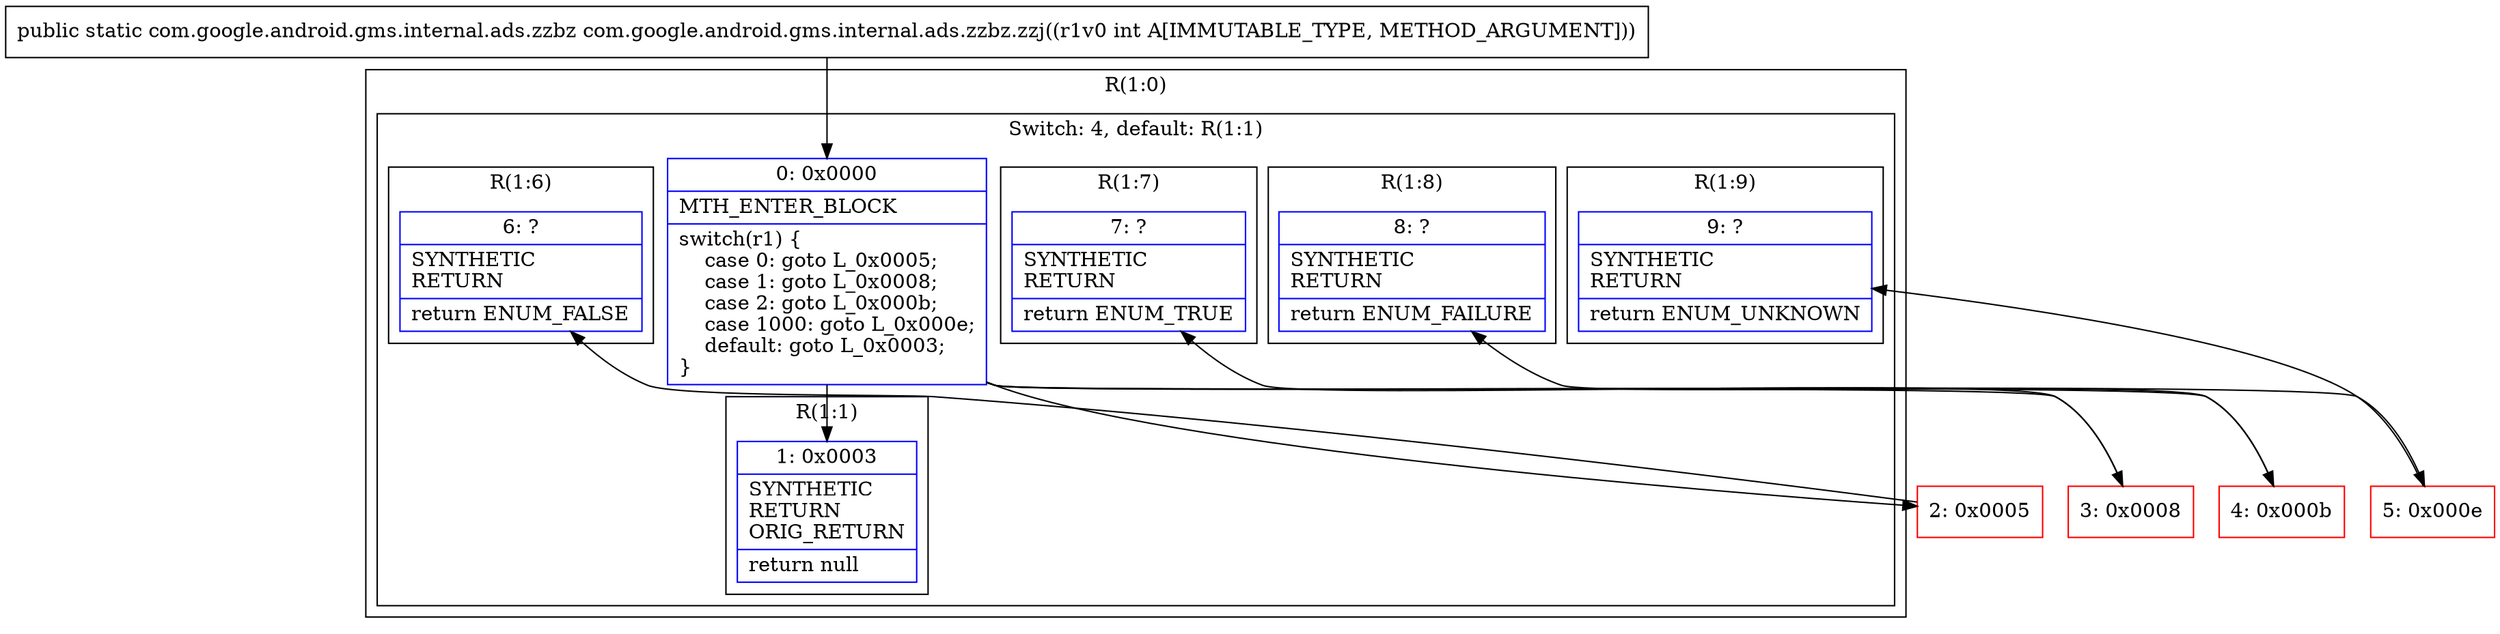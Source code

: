 digraph "CFG forcom.google.android.gms.internal.ads.zzbz.zzj(I)Lcom\/google\/android\/gms\/internal\/ads\/zzbz;" {
subgraph cluster_Region_798176532 {
label = "R(1:0)";
node [shape=record,color=blue];
subgraph cluster_SwitchRegion_119475007 {
label = "Switch: 4, default: R(1:1)";
node [shape=record,color=blue];
Node_0 [shape=record,label="{0\:\ 0x0000|MTH_ENTER_BLOCK\l|switch(r1) \{\l    case 0: goto L_0x0005;\l    case 1: goto L_0x0008;\l    case 2: goto L_0x000b;\l    case 1000: goto L_0x000e;\l    default: goto L_0x0003;\l\}\l}"];
subgraph cluster_Region_1729394340 {
label = "R(1:6)";
node [shape=record,color=blue];
Node_6 [shape=record,label="{6\:\ ?|SYNTHETIC\lRETURN\l|return ENUM_FALSE\l}"];
}
subgraph cluster_Region_288048407 {
label = "R(1:7)";
node [shape=record,color=blue];
Node_7 [shape=record,label="{7\:\ ?|SYNTHETIC\lRETURN\l|return ENUM_TRUE\l}"];
}
subgraph cluster_Region_665250227 {
label = "R(1:8)";
node [shape=record,color=blue];
Node_8 [shape=record,label="{8\:\ ?|SYNTHETIC\lRETURN\l|return ENUM_FAILURE\l}"];
}
subgraph cluster_Region_1486833803 {
label = "R(1:9)";
node [shape=record,color=blue];
Node_9 [shape=record,label="{9\:\ ?|SYNTHETIC\lRETURN\l|return ENUM_UNKNOWN\l}"];
}
subgraph cluster_Region_486188138 {
label = "R(1:1)";
node [shape=record,color=blue];
Node_1 [shape=record,label="{1\:\ 0x0003|SYNTHETIC\lRETURN\lORIG_RETURN\l|return null\l}"];
}
}
}
Node_2 [shape=record,color=red,label="{2\:\ 0x0005}"];
Node_3 [shape=record,color=red,label="{3\:\ 0x0008}"];
Node_4 [shape=record,color=red,label="{4\:\ 0x000b}"];
Node_5 [shape=record,color=red,label="{5\:\ 0x000e}"];
MethodNode[shape=record,label="{public static com.google.android.gms.internal.ads.zzbz com.google.android.gms.internal.ads.zzbz.zzj((r1v0 int A[IMMUTABLE_TYPE, METHOD_ARGUMENT])) }"];
MethodNode -> Node_0;
Node_0 -> Node_1;
Node_0 -> Node_2;
Node_0 -> Node_3;
Node_0 -> Node_4;
Node_0 -> Node_5;
Node_2 -> Node_6;
Node_3 -> Node_7;
Node_4 -> Node_8;
Node_5 -> Node_9;
}

